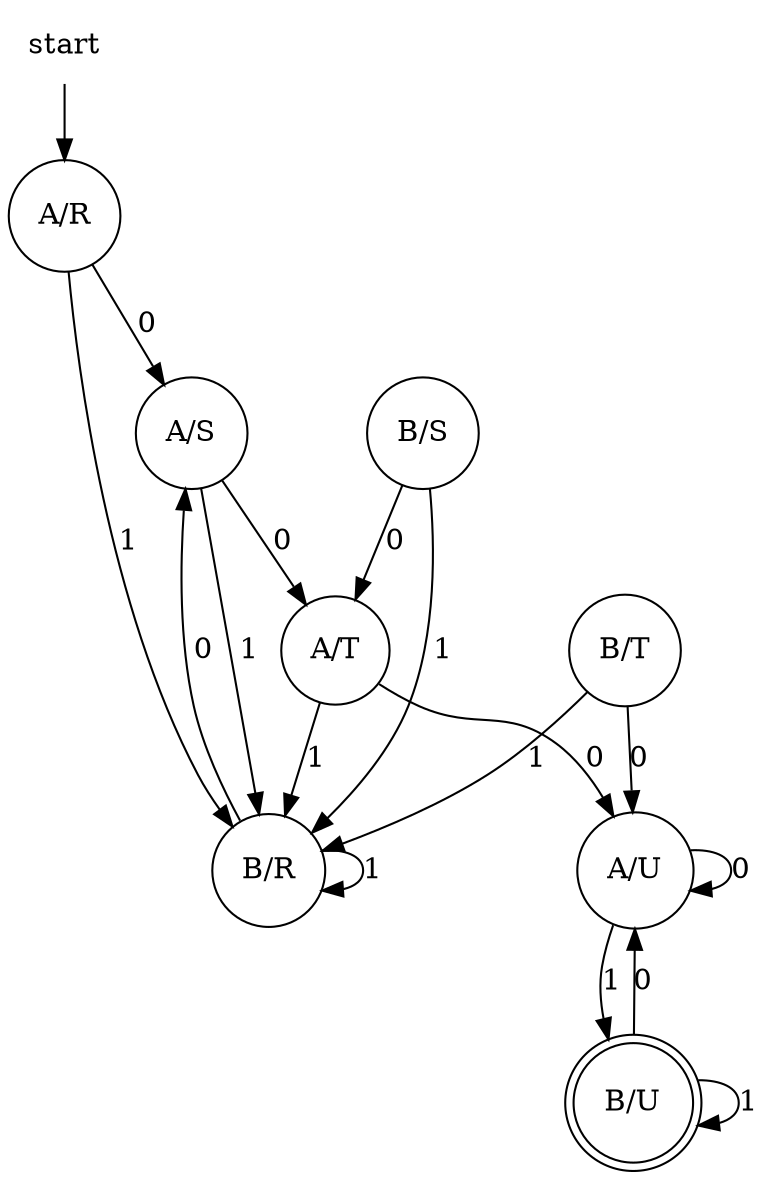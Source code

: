 digraph automaton {
    node [shape=none]; start;
    node [shape=doublecircle]; "B/U";
    node [shape=circle];
    start -> "A/R";
    "A/R" -> "A/S" [label="0"];
    "A/R" -> "B/R" [label="1"];
    "A/S" -> "A/T" [label="0"];
    "A/S" -> "B/R" [label="1"];
    "A/T" -> "A/U" [label="0"];
    "A/T" -> "B/R" [label="1"];
    "A/U" -> "A/U" [label="0"];
    "A/U" -> "B/U" [label="1"];
    "B/R" -> "A/S" [label="0"];
    "B/R" -> "B/R" [label="1"];
    "B/S" -> "A/T" [label="0"];
    "B/S" -> "B/R" [label="1"];
    "B/T" -> "A/U" [label="0"];
    "B/T" -> "B/R" [label="1"];
    "B/U" -> "A/U" [label="0"];
    "B/U" -> "B/U" [label="1"];
}
